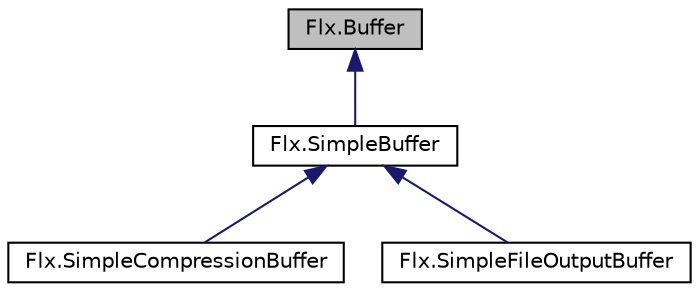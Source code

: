digraph "Flx.Buffer"
{
 // LATEX_PDF_SIZE
  edge [fontname="Helvetica",fontsize="10",labelfontname="Helvetica",labelfontsize="10"];
  node [fontname="Helvetica",fontsize="10",shape=record];
  Node1 [label="Flx.Buffer",height=0.2,width=0.4,color="black", fillcolor="grey75", style="filled", fontcolor="black",tooltip=" "];
  Node1 -> Node2 [dir="back",color="midnightblue",fontsize="10",style="solid",fontname="Helvetica"];
  Node2 [label="Flx.SimpleBuffer",height=0.2,width=0.4,color="black", fillcolor="white", style="filled",URL="$classFlx_1_1SimpleBuffer.html",tooltip=" "];
  Node2 -> Node3 [dir="back",color="midnightblue",fontsize="10",style="solid",fontname="Helvetica"];
  Node3 [label="Flx.SimpleCompressionBuffer",height=0.2,width=0.4,color="black", fillcolor="white", style="filled",URL="$classFlx_1_1SimpleCompressionBuffer.html",tooltip=" "];
  Node2 -> Node4 [dir="back",color="midnightblue",fontsize="10",style="solid",fontname="Helvetica"];
  Node4 [label="Flx.SimpleFileOutputBuffer",height=0.2,width=0.4,color="black", fillcolor="white", style="filled",URL="$classFlx_1_1SimpleFileOutputBuffer.html",tooltip=" "];
}

